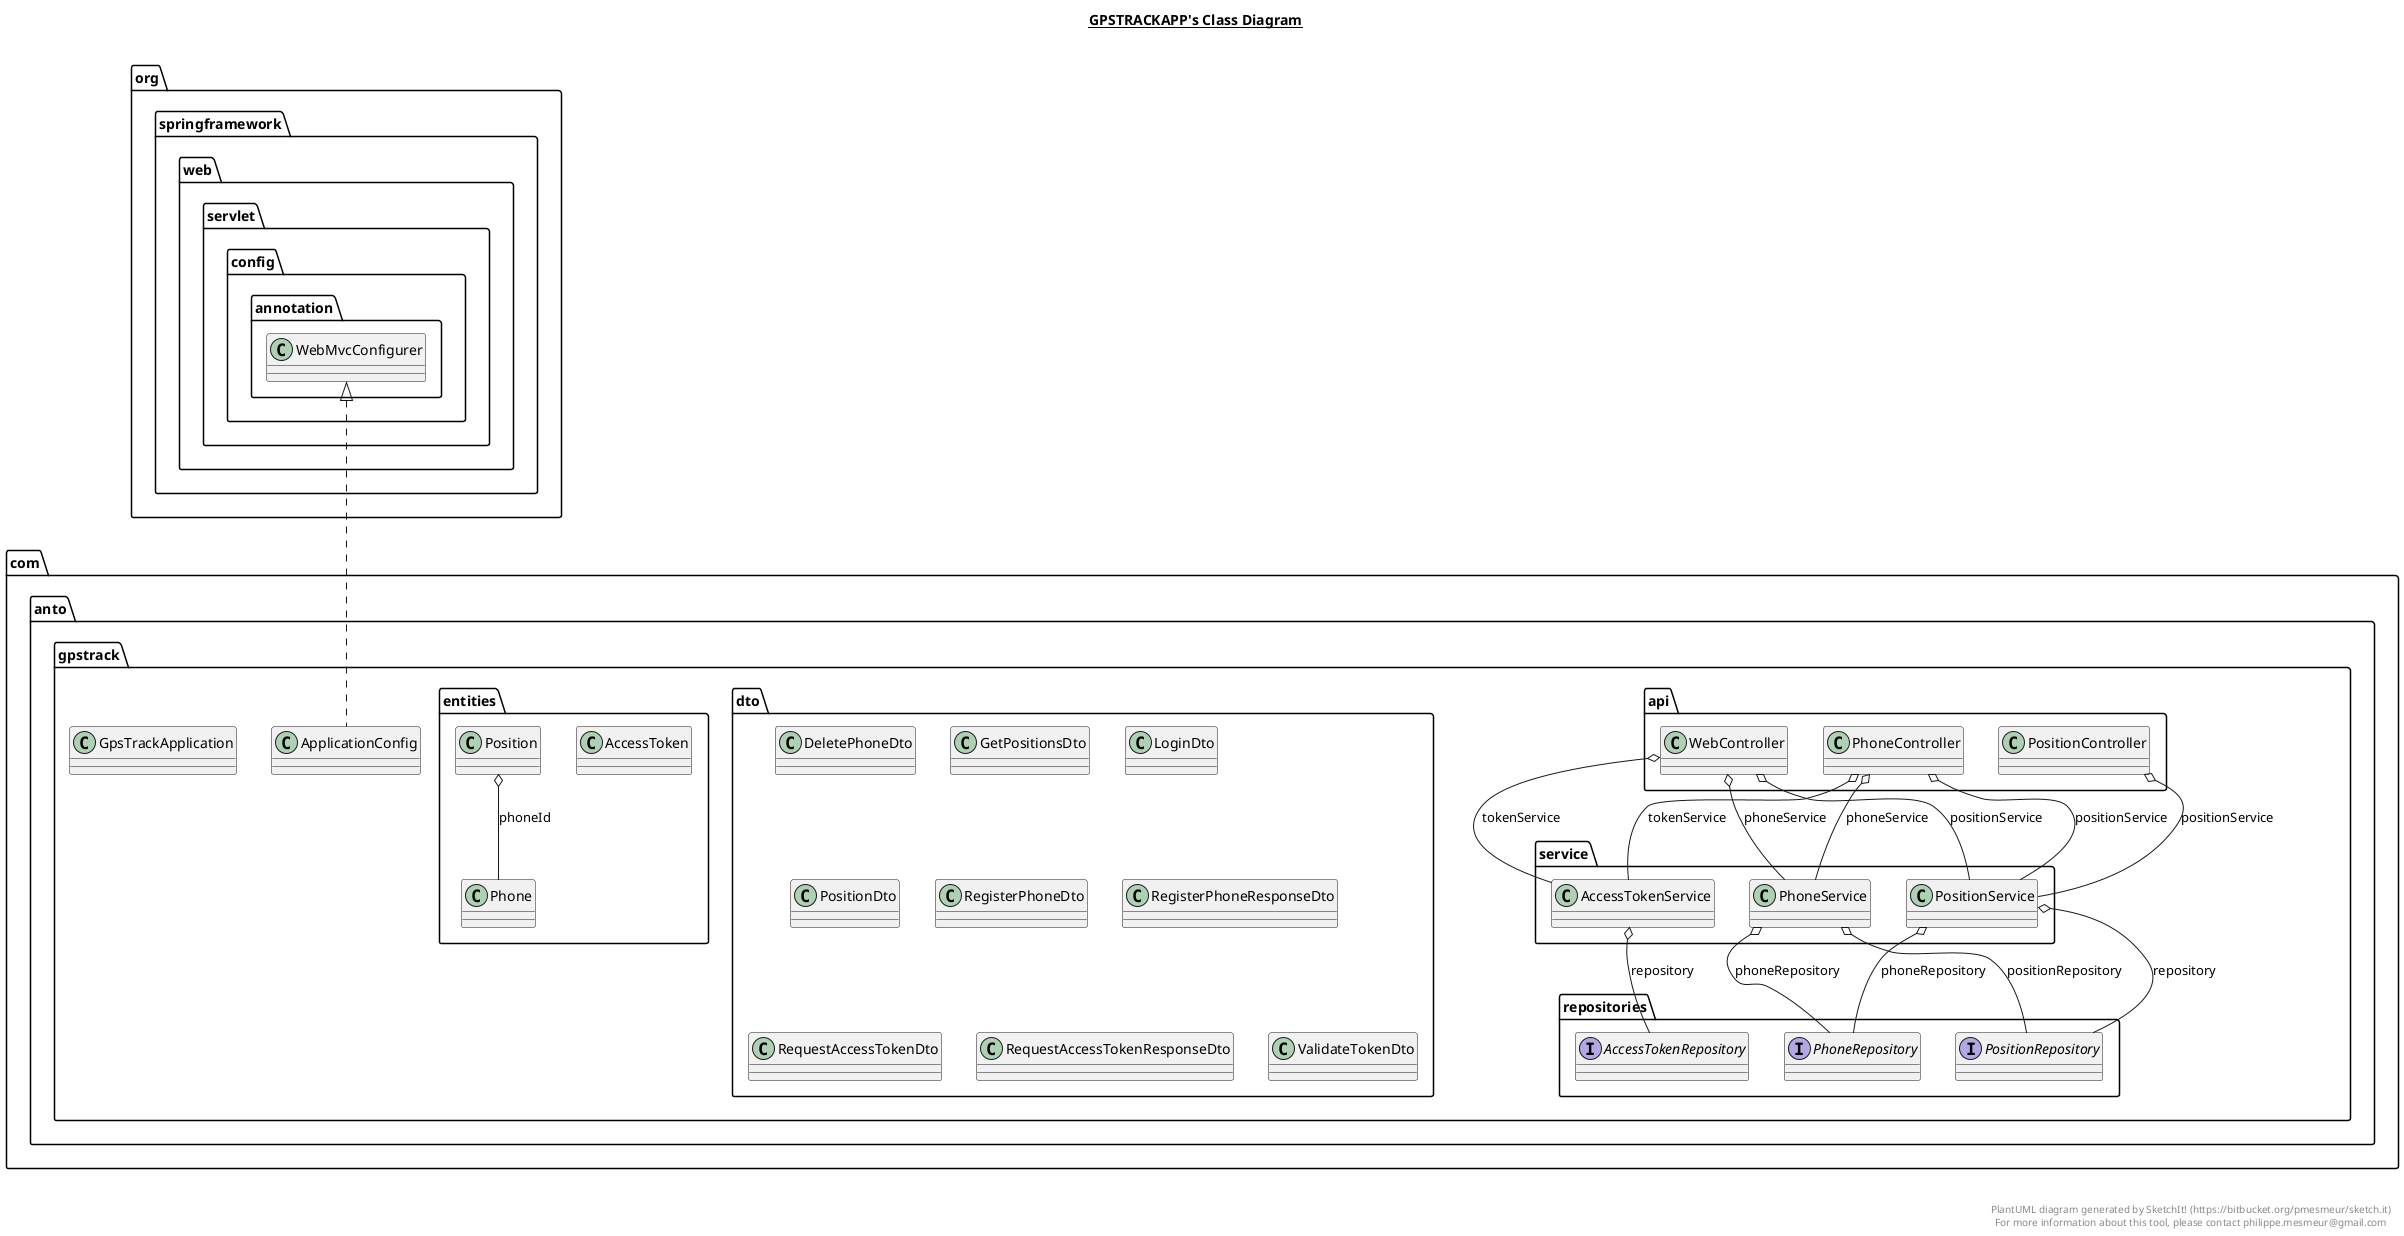                                                              @startuml

title __GPSTRACKAPP's Class Diagram__\n

  namespace com.anto.gpstrack {
    class com.anto.gpstrack.ApplicationConfig {
    }
  }
  

  namespace com.anto.gpstrack {
    class com.anto.gpstrack.GpsTrackApplication {
    }
  }
  

  namespace com.anto.gpstrack {
    namespace api {
      class com.anto.gpstrack.api.PhoneController {
      }
    }
  }
  

  namespace com.anto.gpstrack {
    namespace api {
      class com.anto.gpstrack.api.PositionController {
      }
    }
  }
  

  namespace com.anto.gpstrack {
    namespace api {
      class com.anto.gpstrack.api.WebController {
      }
    }
  }
  

  namespace com.anto.gpstrack {
    namespace dto {
      class com.anto.gpstrack.dto.DeletePhoneDto {
      }
    }
  }
  

  namespace com.anto.gpstrack {
    namespace dto {
      class com.anto.gpstrack.dto.GetPositionsDto {
      }
    }
  }
  

  namespace com.anto.gpstrack {
    namespace dto {
      class com.anto.gpstrack.dto.LoginDto {
      }
    }
  }
  

  namespace com.anto.gpstrack {
    namespace dto {
      class com.anto.gpstrack.dto.PositionDto {
      }
    }
  }
  

  namespace com.anto.gpstrack {
    namespace dto {
      class com.anto.gpstrack.dto.RegisterPhoneDto {
      }
    }
  }
  

  namespace com.anto.gpstrack {
    namespace dto {
      class com.anto.gpstrack.dto.RegisterPhoneResponseDto {
      }
    }
  }
  

  namespace com.anto.gpstrack {
    namespace dto {
      class com.anto.gpstrack.dto.RequestAccessTokenDto {
      }
    }
  }
  

  namespace com.anto.gpstrack {
    namespace dto {
      class com.anto.gpstrack.dto.RequestAccessTokenResponseDto {
      }
    }
  }
  

  namespace com.anto.gpstrack {
    namespace dto {
      class com.anto.gpstrack.dto.ValidateTokenDto {
      }
    }
  }
  

  namespace com.anto.gpstrack {
    namespace entities {
      class com.anto.gpstrack.entities.AccessToken {
      }
    }
  }
  

  namespace com.anto.gpstrack {
    namespace entities {
      class com.anto.gpstrack.entities.Phone {
      }
    }
  }
  

  namespace com.anto.gpstrack {
    namespace entities {
      class com.anto.gpstrack.entities.Position {
      }
    }
  }
  

  namespace com.anto.gpstrack {
    namespace repositories {
      interface com.anto.gpstrack.repositories.AccessTokenRepository {
      }
    }
  }
  

  namespace com.anto.gpstrack {
    namespace repositories {
      interface com.anto.gpstrack.repositories.PhoneRepository {
      }
    }
  }
  

  namespace com.anto.gpstrack {
    namespace repositories {
      interface com.anto.gpstrack.repositories.PositionRepository {
      }
    }
  }
  

  namespace com.anto.gpstrack {
    namespace service {
      class com.anto.gpstrack.service.AccessTokenService {
      }
    }
  }
  

  namespace com.anto.gpstrack {
    namespace service {
      class com.anto.gpstrack.service.PhoneService {
      }
    }
  }
  

  namespace com.anto.gpstrack {
    namespace service {
      class com.anto.gpstrack.service.PositionService {
      }
    }
  }
  

  com.anto.gpstrack.ApplicationConfig .up.|> org.springframework.web.servlet.config.annotation.WebMvcConfigurer
  com.anto.gpstrack.api.PhoneController o-- com.anto.gpstrack.service.PhoneService : phoneService
  com.anto.gpstrack.api.PhoneController o-- com.anto.gpstrack.service.PositionService : positionService
  com.anto.gpstrack.api.PhoneController o-- com.anto.gpstrack.service.AccessTokenService : tokenService
  com.anto.gpstrack.api.PositionController o-- com.anto.gpstrack.service.PositionService : positionService
  com.anto.gpstrack.api.WebController o-- com.anto.gpstrack.service.PhoneService : phoneService
  com.anto.gpstrack.api.WebController o-- com.anto.gpstrack.service.PositionService : positionService
  com.anto.gpstrack.api.WebController o-- com.anto.gpstrack.service.AccessTokenService : tokenService
  com.anto.gpstrack.entities.Position o-- com.anto.gpstrack.entities.Phone : phoneId
  com.anto.gpstrack.service.AccessTokenService o-- com.anto.gpstrack.repositories.AccessTokenRepository : repository
  com.anto.gpstrack.service.PhoneService o-- com.anto.gpstrack.repositories.PhoneRepository : phoneRepository
  com.anto.gpstrack.service.PhoneService o-- com.anto.gpstrack.repositories.PositionRepository : positionRepository
  com.anto.gpstrack.service.PositionService o-- com.anto.gpstrack.repositories.PhoneRepository : phoneRepository
  com.anto.gpstrack.service.PositionService o-- com.anto.gpstrack.repositories.PositionRepository : repository


right footer


PlantUML diagram generated by SketchIt! (https://bitbucket.org/pmesmeur/sketch.it)
For more information about this tool, please contact philippe.mesmeur@gmail.com
endfooter

@enduml
